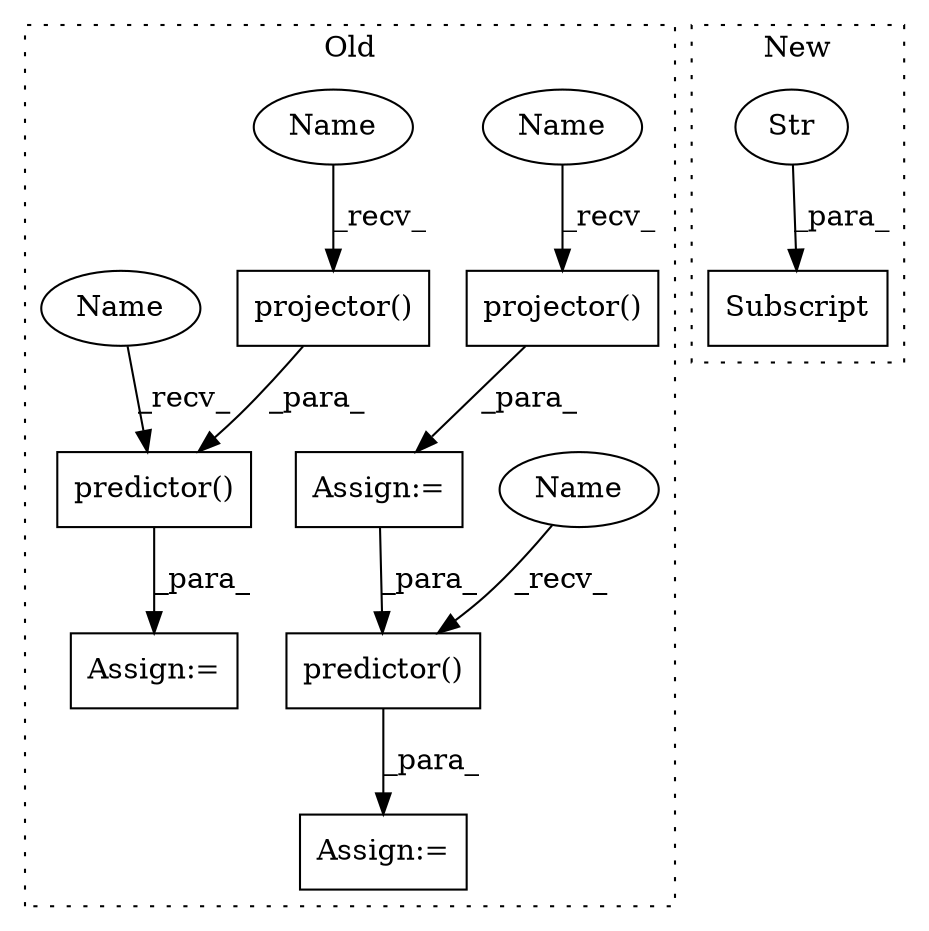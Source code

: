digraph G {
subgraph cluster0 {
1 [label="predictor()" a="75" s="6992,7009" l="15,1" shape="box"];
4 [label="predictor()" a="75" s="7024,7041" l="15,1" shape="box"];
5 [label="projector()" a="75" s="6955,6976" l="15,1" shape="box"];
6 [label="Assign:=" a="68" s="7021" l="3" shape="box"];
7 [label="projector()" a="75" s="6919,6940" l="15,1" shape="box"];
8 [label="Assign:=" a="68" s="6952" l="3" shape="box"];
9 [label="Assign:=" a="68" s="6989" l="3" shape="box"];
10 [label="Name" a="87" s="7024" l="4" shape="ellipse"];
11 [label="Name" a="87" s="6955" l="4" shape="ellipse"];
12 [label="Name" a="87" s="6919" l="4" shape="ellipse"];
13 [label="Name" a="87" s="6992" l="4" shape="ellipse"];
label = "Old";
style="dotted";
}
subgraph cluster1 {
2 [label="Subscript" a="63" s="6928,0" l="8,0" shape="box"];
3 [label="Str" a="66" s="6932" l="3" shape="ellipse"];
label = "New";
style="dotted";
}
1 -> 9 [label="_para_"];
3 -> 2 [label="_para_"];
4 -> 6 [label="_para_"];
5 -> 8 [label="_para_"];
7 -> 1 [label="_para_"];
8 -> 4 [label="_para_"];
10 -> 4 [label="_recv_"];
11 -> 5 [label="_recv_"];
12 -> 7 [label="_recv_"];
13 -> 1 [label="_recv_"];
}